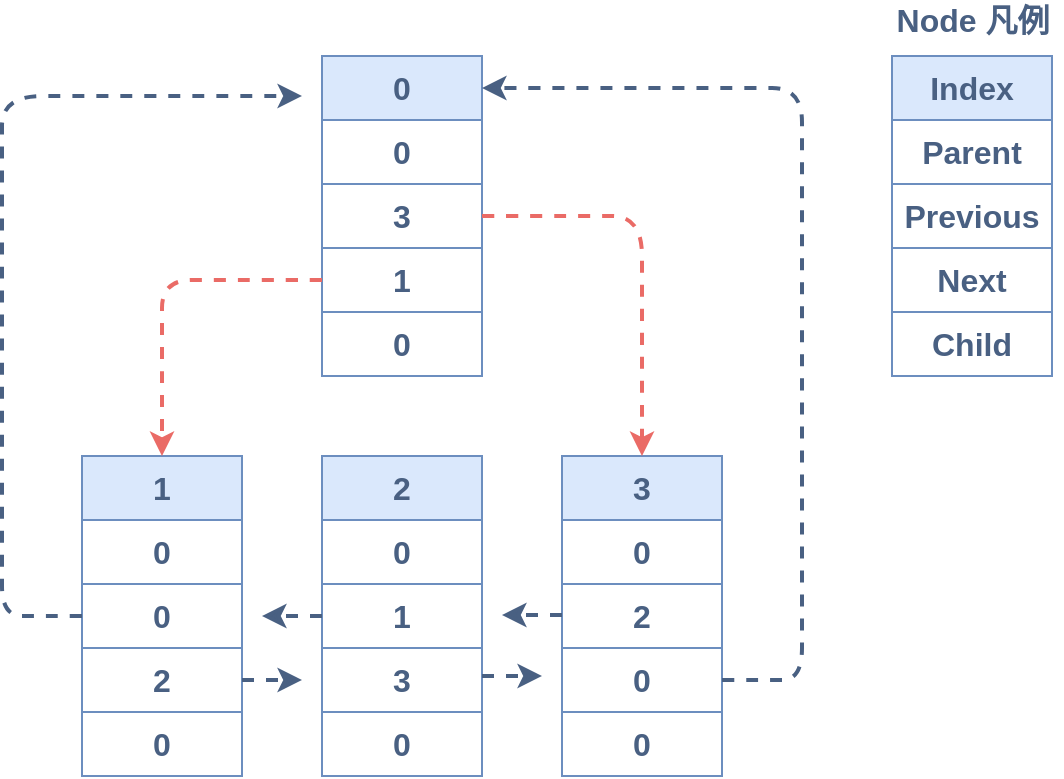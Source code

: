 <mxfile version="12.6.5" type="device"><diagram id="VEqv1qK1x6ZtwWoFGtMn" name="Page-1"><mxGraphModel dx="1086" dy="966" grid="1" gridSize="10" guides="1" tooltips="1" connect="1" arrows="1" fold="1" page="1" pageScale="1" pageWidth="827" pageHeight="1169" math="0" shadow="0"><root><mxCell id="0"/><mxCell id="1" parent="0"/><mxCell id="EcAKfkVdLlomiJG80n1d-1" value="" style="group;shadow=0;" vertex="1" connectable="0" parent="1"><mxGeometry x="525" y="80" width="80" height="160" as="geometry"/></mxCell><mxCell id="EcAKfkVdLlomiJG80n1d-2" value="&lt;b&gt;&lt;font style=&quot;font-size: 16px&quot; color=&quot;#496082&quot;&gt;Index&lt;/font&gt;&lt;/b&gt;" style="rounded=0;whiteSpace=wrap;html=1;fillColor=#dae8fc;strokeColor=#6c8ebf;shadow=0;" vertex="1" parent="EcAKfkVdLlomiJG80n1d-1"><mxGeometry width="80" height="32" as="geometry"/></mxCell><mxCell id="EcAKfkVdLlomiJG80n1d-3" value="&lt;b&gt;&lt;font style=&quot;font-size: 16px&quot; color=&quot;#496082&quot;&gt;Parent&lt;/font&gt;&lt;/b&gt;" style="rounded=0;whiteSpace=wrap;html=1;fillColor=none;strokeColor=#6c8ebf;shadow=0;" vertex="1" parent="EcAKfkVdLlomiJG80n1d-1"><mxGeometry y="32" width="80" height="32" as="geometry"/></mxCell><mxCell id="EcAKfkVdLlomiJG80n1d-4" value="&lt;b&gt;&lt;font style=&quot;font-size: 16px&quot; color=&quot;#496082&quot;&gt;Previous&lt;/font&gt;&lt;/b&gt;" style="rounded=0;whiteSpace=wrap;html=1;fillColor=none;strokeColor=#6c8ebf;shadow=0;" vertex="1" parent="EcAKfkVdLlomiJG80n1d-1"><mxGeometry y="64" width="80" height="32" as="geometry"/></mxCell><mxCell id="EcAKfkVdLlomiJG80n1d-5" value="&lt;b&gt;&lt;font style=&quot;font-size: 16px&quot; color=&quot;#496082&quot;&gt;Next&lt;/font&gt;&lt;/b&gt;" style="rounded=0;whiteSpace=wrap;html=1;fillColor=none;strokeColor=#6c8ebf;shadow=0;" vertex="1" parent="EcAKfkVdLlomiJG80n1d-1"><mxGeometry y="96" width="80" height="32" as="geometry"/></mxCell><mxCell id="EcAKfkVdLlomiJG80n1d-6" value="&lt;b&gt;&lt;font style=&quot;font-size: 16px&quot; color=&quot;#496082&quot;&gt;Child&lt;/font&gt;&lt;/b&gt;" style="rounded=0;whiteSpace=wrap;html=1;fillColor=none;strokeColor=#6c8ebf;shadow=0;" vertex="1" parent="EcAKfkVdLlomiJG80n1d-1"><mxGeometry y="128" width="80" height="32" as="geometry"/></mxCell><mxCell id="EcAKfkVdLlomiJG80n1d-7" value="&lt;b&gt;&lt;font style=&quot;font-size: 16px&quot; color=&quot;#496082&quot;&gt;Node 凡例&lt;/font&gt;&lt;/b&gt;" style="text;html=1;align=center;verticalAlign=middle;resizable=0;points=[];autosize=1;" vertex="1" parent="1"><mxGeometry x="520" y="52" width="90" height="20" as="geometry"/></mxCell><mxCell id="EcAKfkVdLlomiJG80n1d-8" value="" style="group;shadow=0;" vertex="1" connectable="0" parent="1"><mxGeometry x="240" y="80" width="80" height="160" as="geometry"/></mxCell><mxCell id="EcAKfkVdLlomiJG80n1d-9" value="&lt;b&gt;&lt;font style=&quot;font-size: 16px&quot; color=&quot;#496082&quot;&gt;0&lt;/font&gt;&lt;/b&gt;" style="rounded=0;whiteSpace=wrap;html=1;fillColor=#dae8fc;strokeColor=#6c8ebf;shadow=0;" vertex="1" parent="EcAKfkVdLlomiJG80n1d-8"><mxGeometry width="80" height="32" as="geometry"/></mxCell><mxCell id="EcAKfkVdLlomiJG80n1d-10" value="&lt;b&gt;&lt;font style=&quot;font-size: 16px&quot; color=&quot;#496082&quot;&gt;0&lt;/font&gt;&lt;/b&gt;" style="rounded=0;whiteSpace=wrap;html=1;fillColor=none;strokeColor=#6c8ebf;shadow=0;" vertex="1" parent="EcAKfkVdLlomiJG80n1d-8"><mxGeometry y="32" width="80" height="32" as="geometry"/></mxCell><mxCell id="EcAKfkVdLlomiJG80n1d-11" value="&lt;b&gt;&lt;font style=&quot;font-size: 16px&quot; color=&quot;#496082&quot;&gt;3&lt;/font&gt;&lt;/b&gt;" style="rounded=0;whiteSpace=wrap;html=1;fillColor=none;strokeColor=#6c8ebf;shadow=0;" vertex="1" parent="EcAKfkVdLlomiJG80n1d-8"><mxGeometry y="64" width="80" height="32" as="geometry"/></mxCell><mxCell id="EcAKfkVdLlomiJG80n1d-12" value="&lt;b&gt;&lt;font style=&quot;font-size: 16px&quot; color=&quot;#496082&quot;&gt;1&lt;/font&gt;&lt;/b&gt;" style="rounded=0;whiteSpace=wrap;html=1;fillColor=none;strokeColor=#6c8ebf;shadow=0;" vertex="1" parent="EcAKfkVdLlomiJG80n1d-8"><mxGeometry y="96" width="80" height="32" as="geometry"/></mxCell><mxCell id="EcAKfkVdLlomiJG80n1d-13" value="&lt;b&gt;&lt;font style=&quot;font-size: 16px&quot; color=&quot;#496082&quot;&gt;0&lt;/font&gt;&lt;/b&gt;" style="rounded=0;whiteSpace=wrap;html=1;fillColor=none;strokeColor=#6c8ebf;shadow=0;" vertex="1" parent="EcAKfkVdLlomiJG80n1d-8"><mxGeometry y="128" width="80" height="32" as="geometry"/></mxCell><mxCell id="EcAKfkVdLlomiJG80n1d-14" value="" style="group;shadow=0;" vertex="1" connectable="0" parent="1"><mxGeometry x="120" y="280" width="80" height="160" as="geometry"/></mxCell><mxCell id="EcAKfkVdLlomiJG80n1d-15" value="&lt;b&gt;&lt;font style=&quot;font-size: 16px&quot; color=&quot;#496082&quot;&gt;1&lt;/font&gt;&lt;/b&gt;" style="rounded=0;whiteSpace=wrap;html=1;fillColor=#dae8fc;strokeColor=#6c8ebf;shadow=0;" vertex="1" parent="EcAKfkVdLlomiJG80n1d-14"><mxGeometry width="80" height="32" as="geometry"/></mxCell><mxCell id="EcAKfkVdLlomiJG80n1d-16" value="&lt;b&gt;&lt;font style=&quot;font-size: 16px&quot; color=&quot;#496082&quot;&gt;0&lt;/font&gt;&lt;/b&gt;" style="rounded=0;whiteSpace=wrap;html=1;fillColor=none;strokeColor=#6c8ebf;shadow=0;" vertex="1" parent="EcAKfkVdLlomiJG80n1d-14"><mxGeometry y="32" width="80" height="32" as="geometry"/></mxCell><mxCell id="EcAKfkVdLlomiJG80n1d-17" value="&lt;b&gt;&lt;font style=&quot;font-size: 16px&quot; color=&quot;#496082&quot;&gt;0&lt;/font&gt;&lt;/b&gt;" style="rounded=0;whiteSpace=wrap;html=1;fillColor=none;strokeColor=#6c8ebf;shadow=0;" vertex="1" parent="EcAKfkVdLlomiJG80n1d-14"><mxGeometry y="64" width="80" height="32" as="geometry"/></mxCell><mxCell id="EcAKfkVdLlomiJG80n1d-18" value="&lt;b&gt;&lt;font style=&quot;font-size: 16px&quot; color=&quot;#496082&quot;&gt;2&lt;/font&gt;&lt;/b&gt;" style="rounded=0;whiteSpace=wrap;html=1;fillColor=none;strokeColor=#6c8ebf;shadow=0;" vertex="1" parent="EcAKfkVdLlomiJG80n1d-14"><mxGeometry y="96" width="80" height="32" as="geometry"/></mxCell><mxCell id="EcAKfkVdLlomiJG80n1d-19" value="&lt;b&gt;&lt;font style=&quot;font-size: 16px&quot; color=&quot;#496082&quot;&gt;0&lt;/font&gt;&lt;/b&gt;" style="rounded=0;whiteSpace=wrap;html=1;fillColor=none;strokeColor=#6c8ebf;shadow=0;" vertex="1" parent="EcAKfkVdLlomiJG80n1d-14"><mxGeometry y="128" width="80" height="32" as="geometry"/></mxCell><mxCell id="EcAKfkVdLlomiJG80n1d-27" value="" style="group;shadow=0;" vertex="1" connectable="0" parent="1"><mxGeometry x="240" y="280" width="80" height="160" as="geometry"/></mxCell><mxCell id="EcAKfkVdLlomiJG80n1d-28" value="&lt;b&gt;&lt;font style=&quot;font-size: 16px&quot; color=&quot;#496082&quot;&gt;2&lt;/font&gt;&lt;/b&gt;" style="rounded=0;whiteSpace=wrap;html=1;fillColor=#dae8fc;strokeColor=#6c8ebf;shadow=0;" vertex="1" parent="EcAKfkVdLlomiJG80n1d-27"><mxGeometry width="80" height="32" as="geometry"/></mxCell><mxCell id="EcAKfkVdLlomiJG80n1d-29" value="&lt;b&gt;&lt;font style=&quot;font-size: 16px&quot; color=&quot;#496082&quot;&gt;0&lt;/font&gt;&lt;/b&gt;" style="rounded=0;whiteSpace=wrap;html=1;fillColor=none;strokeColor=#6c8ebf;shadow=0;" vertex="1" parent="EcAKfkVdLlomiJG80n1d-27"><mxGeometry y="32" width="80" height="32" as="geometry"/></mxCell><mxCell id="EcAKfkVdLlomiJG80n1d-30" value="&lt;b&gt;&lt;font style=&quot;font-size: 16px&quot; color=&quot;#496082&quot;&gt;1&lt;/font&gt;&lt;/b&gt;" style="rounded=0;whiteSpace=wrap;html=1;fillColor=none;strokeColor=#6c8ebf;shadow=0;" vertex="1" parent="EcAKfkVdLlomiJG80n1d-27"><mxGeometry y="64" width="80" height="32" as="geometry"/></mxCell><mxCell id="EcAKfkVdLlomiJG80n1d-31" value="&lt;b&gt;&lt;font style=&quot;font-size: 16px&quot; color=&quot;#496082&quot;&gt;3&lt;/font&gt;&lt;/b&gt;" style="rounded=0;whiteSpace=wrap;html=1;fillColor=none;strokeColor=#6c8ebf;shadow=0;" vertex="1" parent="EcAKfkVdLlomiJG80n1d-27"><mxGeometry y="96" width="80" height="32" as="geometry"/></mxCell><mxCell id="EcAKfkVdLlomiJG80n1d-32" value="&lt;b&gt;&lt;font style=&quot;font-size: 16px&quot; color=&quot;#496082&quot;&gt;0&lt;/font&gt;&lt;/b&gt;" style="rounded=0;whiteSpace=wrap;html=1;fillColor=none;strokeColor=#6c8ebf;shadow=0;" vertex="1" parent="EcAKfkVdLlomiJG80n1d-27"><mxGeometry y="128" width="80" height="32" as="geometry"/></mxCell><mxCell id="EcAKfkVdLlomiJG80n1d-33" value="" style="group;shadow=0;" vertex="1" connectable="0" parent="1"><mxGeometry x="360" y="280" width="80" height="160" as="geometry"/></mxCell><mxCell id="EcAKfkVdLlomiJG80n1d-34" value="&lt;b&gt;&lt;font style=&quot;font-size: 16px&quot; color=&quot;#496082&quot;&gt;3&lt;/font&gt;&lt;/b&gt;" style="rounded=0;whiteSpace=wrap;html=1;fillColor=#dae8fc;strokeColor=#6c8ebf;shadow=0;" vertex="1" parent="EcAKfkVdLlomiJG80n1d-33"><mxGeometry width="80" height="32" as="geometry"/></mxCell><mxCell id="EcAKfkVdLlomiJG80n1d-35" value="&lt;b&gt;&lt;font style=&quot;font-size: 16px&quot; color=&quot;#496082&quot;&gt;0&lt;/font&gt;&lt;/b&gt;" style="rounded=0;whiteSpace=wrap;html=1;fillColor=none;strokeColor=#6c8ebf;shadow=0;" vertex="1" parent="EcAKfkVdLlomiJG80n1d-33"><mxGeometry y="32" width="80" height="32" as="geometry"/></mxCell><mxCell id="EcAKfkVdLlomiJG80n1d-36" value="&lt;b&gt;&lt;font style=&quot;font-size: 16px&quot; color=&quot;#496082&quot;&gt;2&lt;/font&gt;&lt;/b&gt;" style="rounded=0;whiteSpace=wrap;html=1;fillColor=none;strokeColor=#6c8ebf;shadow=0;" vertex="1" parent="EcAKfkVdLlomiJG80n1d-33"><mxGeometry y="64" width="80" height="32" as="geometry"/></mxCell><mxCell id="EcAKfkVdLlomiJG80n1d-37" value="&lt;b&gt;&lt;font style=&quot;font-size: 16px&quot; color=&quot;#496082&quot;&gt;0&lt;/font&gt;&lt;/b&gt;" style="rounded=0;whiteSpace=wrap;html=1;fillColor=none;strokeColor=#6c8ebf;shadow=0;" vertex="1" parent="EcAKfkVdLlomiJG80n1d-33"><mxGeometry y="96" width="80" height="32" as="geometry"/></mxCell><mxCell id="EcAKfkVdLlomiJG80n1d-38" value="&lt;b&gt;&lt;font style=&quot;font-size: 16px&quot; color=&quot;#496082&quot;&gt;0&lt;/font&gt;&lt;/b&gt;" style="rounded=0;whiteSpace=wrap;html=1;fillColor=none;strokeColor=#6c8ebf;shadow=0;" vertex="1" parent="EcAKfkVdLlomiJG80n1d-33"><mxGeometry y="128" width="80" height="32" as="geometry"/></mxCell><mxCell id="EcAKfkVdLlomiJG80n1d-39" value="" style="endArrow=classic;html=1;dashed=1;strokeWidth=2;strokeColor=#496082;exitX=1;exitY=0.5;exitDx=0;exitDy=0;" edge="1" parent="1" source="EcAKfkVdLlomiJG80n1d-18"><mxGeometry width="50" height="50" relative="1" as="geometry"><mxPoint x="120" y="510" as="sourcePoint"/><mxPoint x="230" y="392" as="targetPoint"/></mxGeometry></mxCell><mxCell id="EcAKfkVdLlomiJG80n1d-40" value="" style="endArrow=classic;html=1;dashed=1;strokeWidth=2;strokeColor=#496082;exitX=1;exitY=0.5;exitDx=0;exitDy=0;" edge="1" parent="1"><mxGeometry width="50" height="50" relative="1" as="geometry"><mxPoint x="320" y="390" as="sourcePoint"/><mxPoint x="350" y="390" as="targetPoint"/></mxGeometry></mxCell><mxCell id="EcAKfkVdLlomiJG80n1d-41" value="" style="endArrow=classic;html=1;dashed=1;strokeColor=#496082;strokeWidth=2;exitX=0;exitY=0.5;exitDx=0;exitDy=0;" edge="1" parent="1" source="EcAKfkVdLlomiJG80n1d-30"><mxGeometry width="50" height="50" relative="1" as="geometry"><mxPoint x="120" y="510" as="sourcePoint"/><mxPoint x="210" y="360" as="targetPoint"/></mxGeometry></mxCell><mxCell id="EcAKfkVdLlomiJG80n1d-42" value="" style="endArrow=classic;html=1;dashed=1;strokeColor=#496082;strokeWidth=2;exitX=0;exitY=0.5;exitDx=0;exitDy=0;" edge="1" parent="1"><mxGeometry width="50" height="50" relative="1" as="geometry"><mxPoint x="360" y="359.5" as="sourcePoint"/><mxPoint x="330" y="359.5" as="targetPoint"/></mxGeometry></mxCell><mxCell id="EcAKfkVdLlomiJG80n1d-43" value="" style="curved=1;endArrow=classic;html=1;dashed=1;strokeColor=#EA6B66;strokeWidth=2;exitX=0;exitY=0.5;exitDx=0;exitDy=0;entryX=0.5;entryY=0;entryDx=0;entryDy=0;" edge="1" parent="1" source="EcAKfkVdLlomiJG80n1d-12" target="EcAKfkVdLlomiJG80n1d-15"><mxGeometry width="50" height="50" relative="1" as="geometry"><mxPoint x="120" y="510" as="sourcePoint"/><mxPoint x="170" y="460" as="targetPoint"/><Array as="points"><mxPoint x="190" y="192"/><mxPoint x="160" y="192"/><mxPoint x="160" y="220"/></Array></mxGeometry></mxCell><mxCell id="EcAKfkVdLlomiJG80n1d-44" value="" style="curved=1;endArrow=classic;html=1;dashed=1;strokeColor=#496082;strokeWidth=2;exitX=0;exitY=0.5;exitDx=0;exitDy=0;" edge="1" parent="1" source="EcAKfkVdLlomiJG80n1d-17"><mxGeometry width="50" height="50" relative="1" as="geometry"><mxPoint x="120" y="510" as="sourcePoint"/><mxPoint x="230" y="100" as="targetPoint"/><Array as="points"><mxPoint x="100" y="360"/><mxPoint x="80" y="360"/><mxPoint x="80" y="330"/><mxPoint x="80" y="130"/><mxPoint x="80" y="100"/><mxPoint x="120" y="100"/></Array></mxGeometry></mxCell><mxCell id="EcAKfkVdLlomiJG80n1d-45" value="" style="curved=1;endArrow=classic;html=1;dashed=1;strokeColor=#EA6B66;strokeWidth=2;exitX=1;exitY=0.5;exitDx=0;exitDy=0;entryX=0.5;entryY=0;entryDx=0;entryDy=0;" edge="1" parent="1" source="EcAKfkVdLlomiJG80n1d-11" target="EcAKfkVdLlomiJG80n1d-34"><mxGeometry width="50" height="50" relative="1" as="geometry"><mxPoint x="80" y="510" as="sourcePoint"/><mxPoint x="130" y="460" as="targetPoint"/><Array as="points"><mxPoint x="370" y="160"/><mxPoint x="400" y="160"/><mxPoint x="400" y="200"/></Array></mxGeometry></mxCell><mxCell id="EcAKfkVdLlomiJG80n1d-46" value="" style="curved=1;endArrow=classic;html=1;dashed=1;strokeColor=#496082;strokeWidth=2;entryX=1;entryY=0.5;entryDx=0;entryDy=0;exitX=1;exitY=0.5;exitDx=0;exitDy=0;" edge="1" parent="1" source="EcAKfkVdLlomiJG80n1d-37" target="EcAKfkVdLlomiJG80n1d-9"><mxGeometry width="50" height="50" relative="1" as="geometry"><mxPoint x="80" y="510" as="sourcePoint"/><mxPoint x="130" y="460" as="targetPoint"/><Array as="points"><mxPoint x="460" y="392"/><mxPoint x="480" y="392"/><mxPoint x="480" y="360"/><mxPoint x="480" y="130"/><mxPoint x="480" y="96"/><mxPoint x="450" y="96"/></Array></mxGeometry></mxCell></root></mxGraphModel></diagram></mxfile>